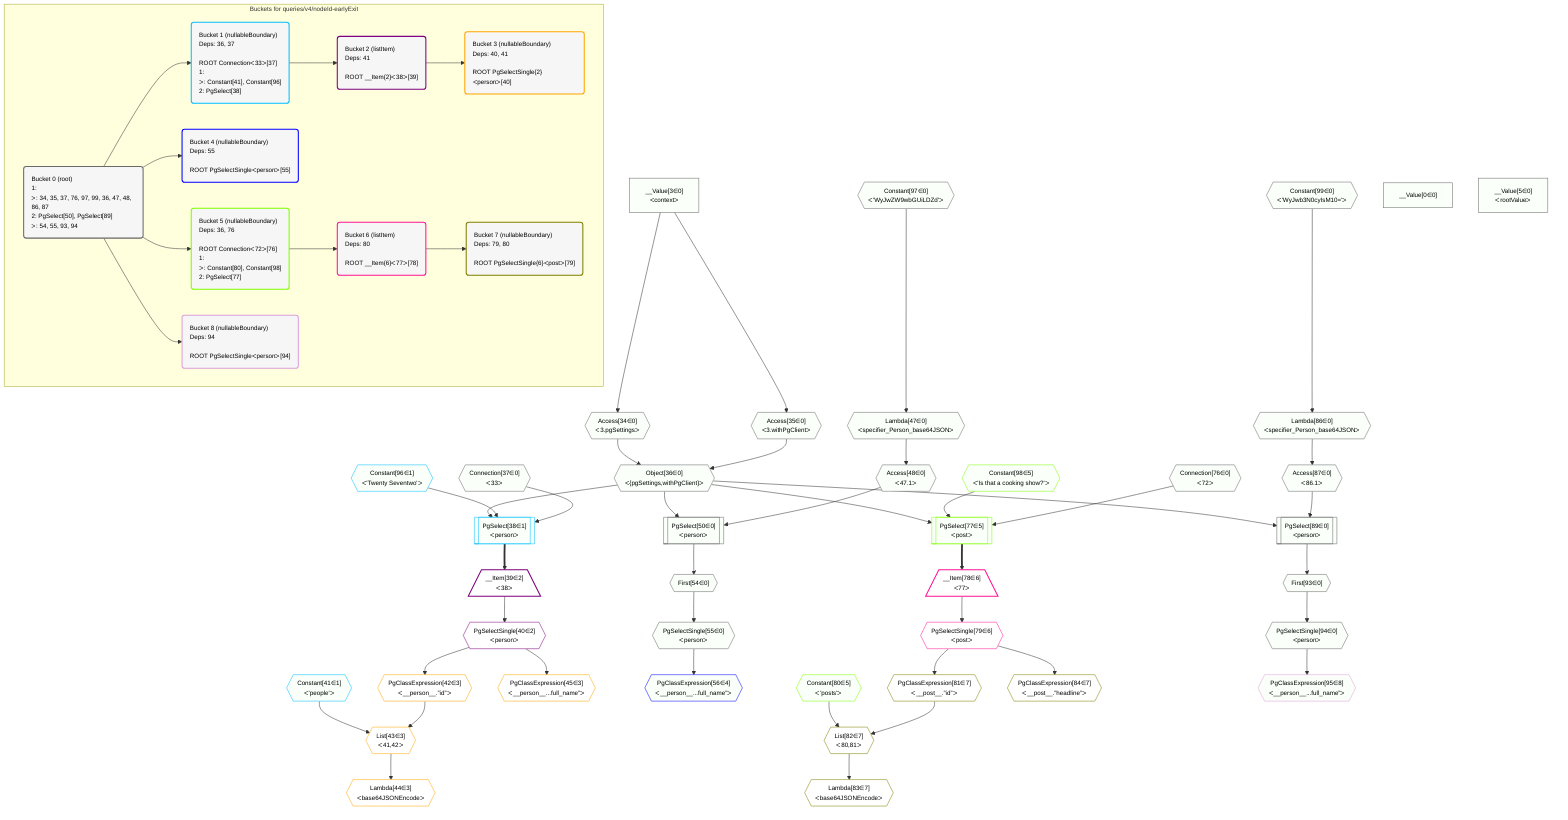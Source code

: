 %%{init: {'themeVariables': { 'fontSize': '12px'}}}%%
graph TD
    classDef path fill:#eee,stroke:#000,color:#000
    classDef plan fill:#fff,stroke-width:1px,color:#000
    classDef itemplan fill:#fff,stroke-width:2px,color:#000
    classDef unbatchedplan fill:#dff,stroke-width:1px,color:#000
    classDef sideeffectplan fill:#fcc,stroke-width:2px,color:#000
    classDef bucket fill:#f6f6f6,color:#000,stroke-width:2px,text-align:left


    %% plan dependencies
    Object36{{"Object[36∈0]<br />ᐸ{pgSettings,withPgClient}ᐳ"}}:::plan
    Access34{{"Access[34∈0]<br />ᐸ3.pgSettingsᐳ"}}:::plan
    Access35{{"Access[35∈0]<br />ᐸ3.withPgClientᐳ"}}:::plan
    Access34 & Access35 --> Object36
    PgSelect50[["PgSelect[50∈0]<br />ᐸpersonᐳ"]]:::plan
    Access48{{"Access[48∈0]<br />ᐸ47.1ᐳ"}}:::plan
    Object36 & Access48 --> PgSelect50
    PgSelect89[["PgSelect[89∈0]<br />ᐸpersonᐳ"]]:::plan
    Access87{{"Access[87∈0]<br />ᐸ86.1ᐳ"}}:::plan
    Object36 & Access87 --> PgSelect89
    __Value3["__Value[3∈0]<br />ᐸcontextᐳ"]:::plan
    __Value3 --> Access34
    __Value3 --> Access35
    Lambda47{{"Lambda[47∈0]<br />ᐸspecifier_Person_base64JSONᐳ"}}:::plan
    Constant97{{"Constant[97∈0]<br />ᐸ'WyJwZW9wbGUiLDZd'ᐳ"}}:::plan
    Constant97 --> Lambda47
    Lambda47 --> Access48
    First54{{"First[54∈0]"}}:::plan
    PgSelect50 --> First54
    PgSelectSingle55{{"PgSelectSingle[55∈0]<br />ᐸpersonᐳ"}}:::plan
    First54 --> PgSelectSingle55
    Lambda86{{"Lambda[86∈0]<br />ᐸspecifier_Person_base64JSONᐳ"}}:::plan
    Constant99{{"Constant[99∈0]<br />ᐸ'WyJwb3N0cyIsM10='ᐳ"}}:::plan
    Constant99 --> Lambda86
    Lambda86 --> Access87
    First93{{"First[93∈0]"}}:::plan
    PgSelect89 --> First93
    PgSelectSingle94{{"PgSelectSingle[94∈0]<br />ᐸpersonᐳ"}}:::plan
    First93 --> PgSelectSingle94
    __Value0["__Value[0∈0]"]:::plan
    __Value5["__Value[5∈0]<br />ᐸrootValueᐳ"]:::plan
    Connection37{{"Connection[37∈0]<br />ᐸ33ᐳ"}}:::plan
    Connection76{{"Connection[76∈0]<br />ᐸ72ᐳ"}}:::plan
    PgSelect38[["PgSelect[38∈1]<br />ᐸpersonᐳ"]]:::plan
    Constant96{{"Constant[96∈1]<br />ᐸ'Twenty Seventwo'ᐳ"}}:::plan
    Object36 & Constant96 & Connection37 --> PgSelect38
    Constant41{{"Constant[41∈1]<br />ᐸ'people'ᐳ"}}:::plan
    __Item39[/"__Item[39∈2]<br />ᐸ38ᐳ"\]:::itemplan
    PgSelect38 ==> __Item39
    PgSelectSingle40{{"PgSelectSingle[40∈2]<br />ᐸpersonᐳ"}}:::plan
    __Item39 --> PgSelectSingle40
    List43{{"List[43∈3]<br />ᐸ41,42ᐳ"}}:::plan
    PgClassExpression42{{"PgClassExpression[42∈3]<br />ᐸ__person__.”id”ᐳ"}}:::plan
    Constant41 & PgClassExpression42 --> List43
    PgSelectSingle40 --> PgClassExpression42
    Lambda44{{"Lambda[44∈3]<br />ᐸbase64JSONEncodeᐳ"}}:::plan
    List43 --> Lambda44
    PgClassExpression45{{"PgClassExpression[45∈3]<br />ᐸ__person__...full_name”ᐳ"}}:::plan
    PgSelectSingle40 --> PgClassExpression45
    PgClassExpression56{{"PgClassExpression[56∈4]<br />ᐸ__person__...full_name”ᐳ"}}:::plan
    PgSelectSingle55 --> PgClassExpression56
    PgSelect77[["PgSelect[77∈5]<br />ᐸpostᐳ"]]:::plan
    Constant98{{"Constant[98∈5]<br />ᐸ'Is that a cooking show?'ᐳ"}}:::plan
    Object36 & Constant98 & Connection76 --> PgSelect77
    Constant80{{"Constant[80∈5]<br />ᐸ'posts'ᐳ"}}:::plan
    __Item78[/"__Item[78∈6]<br />ᐸ77ᐳ"\]:::itemplan
    PgSelect77 ==> __Item78
    PgSelectSingle79{{"PgSelectSingle[79∈6]<br />ᐸpostᐳ"}}:::plan
    __Item78 --> PgSelectSingle79
    List82{{"List[82∈7]<br />ᐸ80,81ᐳ"}}:::plan
    PgClassExpression81{{"PgClassExpression[81∈7]<br />ᐸ__post__.”id”ᐳ"}}:::plan
    Constant80 & PgClassExpression81 --> List82
    PgSelectSingle79 --> PgClassExpression81
    Lambda83{{"Lambda[83∈7]<br />ᐸbase64JSONEncodeᐳ"}}:::plan
    List82 --> Lambda83
    PgClassExpression84{{"PgClassExpression[84∈7]<br />ᐸ__post__.”headline”ᐳ"}}:::plan
    PgSelectSingle79 --> PgClassExpression84
    PgClassExpression95{{"PgClassExpression[95∈8]<br />ᐸ__person__...full_name”ᐳ"}}:::plan
    PgSelectSingle94 --> PgClassExpression95

    %% define steps

    subgraph "Buckets for queries/v4/nodeId-earlyExit"
    Bucket0("Bucket 0 (root)<br />1: <br />ᐳ: 34, 35, 37, 76, 97, 99, 36, 47, 48, 86, 87<br />2: PgSelect[50], PgSelect[89]<br />ᐳ: 54, 55, 93, 94"):::bucket
    classDef bucket0 stroke:#696969
    class Bucket0,__Value0,__Value3,__Value5,Access34,Access35,Object36,Connection37,Lambda47,Access48,PgSelect50,First54,PgSelectSingle55,Connection76,Lambda86,Access87,PgSelect89,First93,PgSelectSingle94,Constant97,Constant99 bucket0
    Bucket1("Bucket 1 (nullableBoundary)<br />Deps: 36, 37<br /><br />ROOT Connectionᐸ33ᐳ[37]<br />1: <br />ᐳ: Constant[41], Constant[96]<br />2: PgSelect[38]"):::bucket
    classDef bucket1 stroke:#00bfff
    class Bucket1,PgSelect38,Constant41,Constant96 bucket1
    Bucket2("Bucket 2 (listItem)<br />Deps: 41<br /><br />ROOT __Item{2}ᐸ38ᐳ[39]"):::bucket
    classDef bucket2 stroke:#7f007f
    class Bucket2,__Item39,PgSelectSingle40 bucket2
    Bucket3("Bucket 3 (nullableBoundary)<br />Deps: 40, 41<br /><br />ROOT PgSelectSingle{2}ᐸpersonᐳ[40]"):::bucket
    classDef bucket3 stroke:#ffa500
    class Bucket3,PgClassExpression42,List43,Lambda44,PgClassExpression45 bucket3
    Bucket4("Bucket 4 (nullableBoundary)<br />Deps: 55<br /><br />ROOT PgSelectSingleᐸpersonᐳ[55]"):::bucket
    classDef bucket4 stroke:#0000ff
    class Bucket4,PgClassExpression56 bucket4
    Bucket5("Bucket 5 (nullableBoundary)<br />Deps: 36, 76<br /><br />ROOT Connectionᐸ72ᐳ[76]<br />1: <br />ᐳ: Constant[80], Constant[98]<br />2: PgSelect[77]"):::bucket
    classDef bucket5 stroke:#7fff00
    class Bucket5,PgSelect77,Constant80,Constant98 bucket5
    Bucket6("Bucket 6 (listItem)<br />Deps: 80<br /><br />ROOT __Item{6}ᐸ77ᐳ[78]"):::bucket
    classDef bucket6 stroke:#ff1493
    class Bucket6,__Item78,PgSelectSingle79 bucket6
    Bucket7("Bucket 7 (nullableBoundary)<br />Deps: 79, 80<br /><br />ROOT PgSelectSingle{6}ᐸpostᐳ[79]"):::bucket
    classDef bucket7 stroke:#808000
    class Bucket7,PgClassExpression81,List82,Lambda83,PgClassExpression84 bucket7
    Bucket8("Bucket 8 (nullableBoundary)<br />Deps: 94<br /><br />ROOT PgSelectSingleᐸpersonᐳ[94]"):::bucket
    classDef bucket8 stroke:#dda0dd
    class Bucket8,PgClassExpression95 bucket8
    Bucket0 --> Bucket1 & Bucket4 & Bucket5 & Bucket8
    Bucket1 --> Bucket2
    Bucket2 --> Bucket3
    Bucket5 --> Bucket6
    Bucket6 --> Bucket7
    classDef unary fill:#fafffa,borderWidth:8px
    class Object36,PgSelect50,PgSelect89,Access34,Access35,Lambda47,Access48,First54,PgSelectSingle55,Lambda86,Access87,First93,PgSelectSingle94,__Value0,__Value3,__Value5,Connection37,Connection76,Constant97,Constant99,PgSelect38,Constant41,Constant96,PgClassExpression56,PgSelect77,Constant80,Constant98,PgClassExpression95 unary
    end